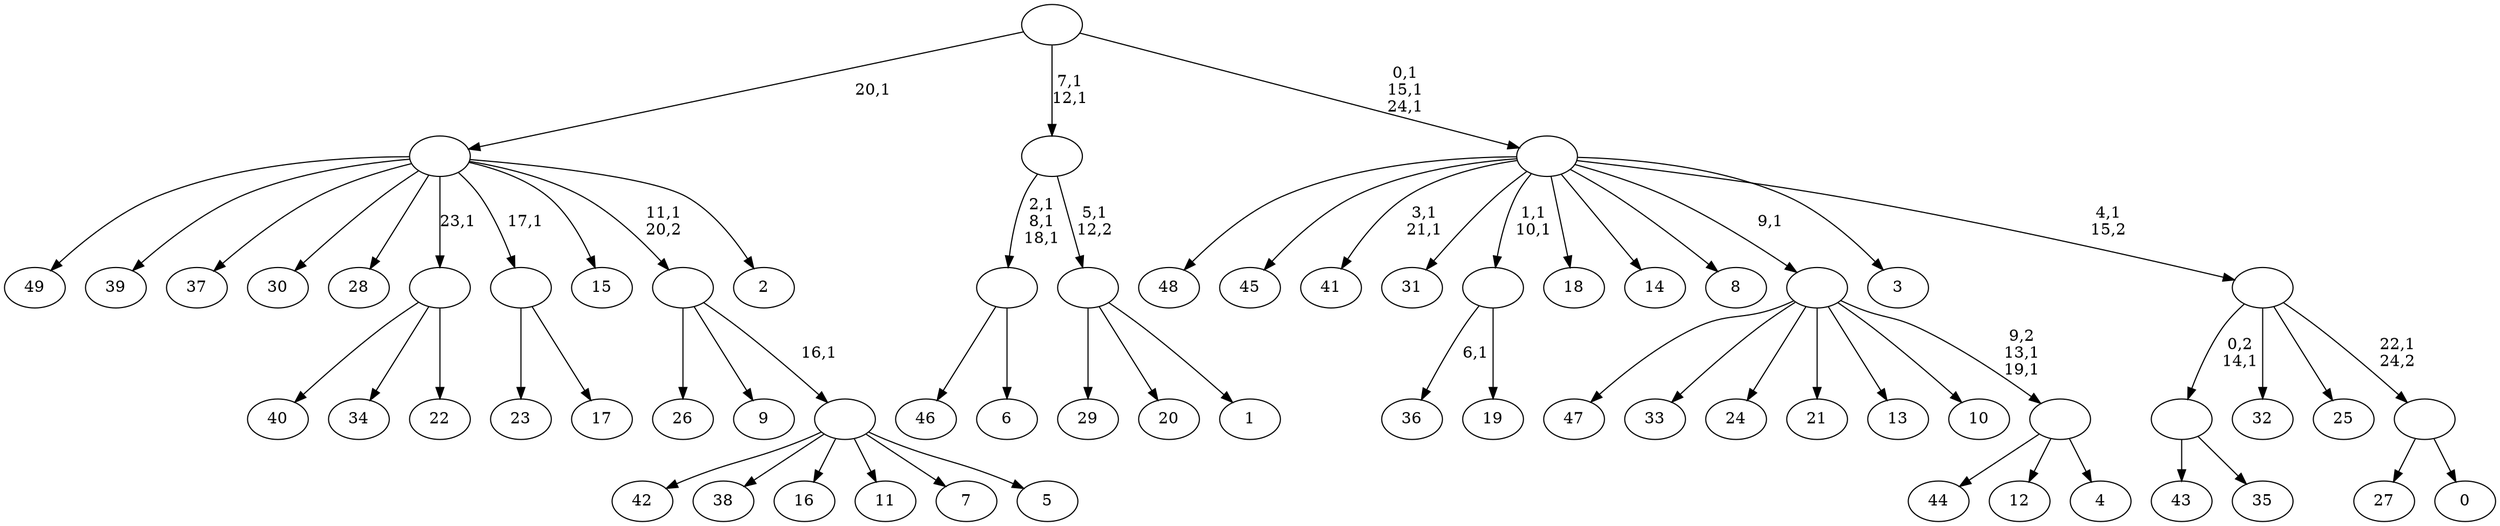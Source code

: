 digraph T {
	75 [label="49"]
	74 [label="48"]
	73 [label="47"]
	72 [label="46"]
	71 [label="45"]
	70 [label="44"]
	69 [label="43"]
	68 [label="42"]
	67 [label="41"]
	64 [label="40"]
	63 [label="39"]
	62 [label="38"]
	61 [label="37"]
	60 [label="36"]
	58 [label="35"]
	57 [label=""]
	56 [label="34"]
	55 [label="33"]
	54 [label="32"]
	53 [label="31"]
	52 [label="30"]
	51 [label="29"]
	50 [label="28"]
	49 [label="27"]
	48 [label="26"]
	47 [label="25"]
	46 [label="24"]
	45 [label="23"]
	44 [label="22"]
	43 [label=""]
	42 [label="21"]
	41 [label="20"]
	40 [label="19"]
	39 [label=""]
	37 [label="18"]
	36 [label="17"]
	35 [label=""]
	34 [label="16"]
	33 [label="15"]
	32 [label="14"]
	31 [label="13"]
	30 [label="12"]
	29 [label="11"]
	28 [label="10"]
	27 [label="9"]
	26 [label="8"]
	25 [label="7"]
	24 [label="6"]
	23 [label=""]
	20 [label="5"]
	19 [label=""]
	18 [label=""]
	17 [label="4"]
	16 [label=""]
	14 [label=""]
	13 [label="3"]
	12 [label="2"]
	11 [label=""]
	10 [label="1"]
	9 [label=""]
	8 [label=""]
	6 [label="0"]
	5 [label=""]
	4 [label=""]
	3 [label=""]
	0 [label=""]
	57 -> 69 [label=""]
	57 -> 58 [label=""]
	43 -> 64 [label=""]
	43 -> 56 [label=""]
	43 -> 44 [label=""]
	39 -> 60 [label="6,1"]
	39 -> 40 [label=""]
	35 -> 45 [label=""]
	35 -> 36 [label=""]
	23 -> 72 [label=""]
	23 -> 24 [label=""]
	19 -> 68 [label=""]
	19 -> 62 [label=""]
	19 -> 34 [label=""]
	19 -> 29 [label=""]
	19 -> 25 [label=""]
	19 -> 20 [label=""]
	18 -> 48 [label=""]
	18 -> 27 [label=""]
	18 -> 19 [label="16,1"]
	16 -> 70 [label=""]
	16 -> 30 [label=""]
	16 -> 17 [label=""]
	14 -> 16 [label="9,2\n13,1\n19,1"]
	14 -> 73 [label=""]
	14 -> 55 [label=""]
	14 -> 46 [label=""]
	14 -> 42 [label=""]
	14 -> 31 [label=""]
	14 -> 28 [label=""]
	11 -> 75 [label=""]
	11 -> 63 [label=""]
	11 -> 61 [label=""]
	11 -> 52 [label=""]
	11 -> 50 [label=""]
	11 -> 43 [label="23,1"]
	11 -> 35 [label="17,1"]
	11 -> 33 [label=""]
	11 -> 18 [label="11,1\n20,2"]
	11 -> 12 [label=""]
	9 -> 51 [label=""]
	9 -> 41 [label=""]
	9 -> 10 [label=""]
	8 -> 23 [label="2,1\n8,1\n18,1"]
	8 -> 9 [label="5,1\n12,2"]
	5 -> 49 [label=""]
	5 -> 6 [label=""]
	4 -> 57 [label="0,2\n14,1"]
	4 -> 54 [label=""]
	4 -> 47 [label=""]
	4 -> 5 [label="22,1\n24,2"]
	3 -> 39 [label="1,1\n10,1"]
	3 -> 67 [label="3,1\n21,1"]
	3 -> 74 [label=""]
	3 -> 71 [label=""]
	3 -> 53 [label=""]
	3 -> 37 [label=""]
	3 -> 32 [label=""]
	3 -> 26 [label=""]
	3 -> 14 [label="9,1"]
	3 -> 13 [label=""]
	3 -> 4 [label="4,1\n15,2"]
	0 -> 3 [label="0,1\n15,1\n24,1"]
	0 -> 8 [label="7,1\n12,1"]
	0 -> 11 [label="20,1"]
}
